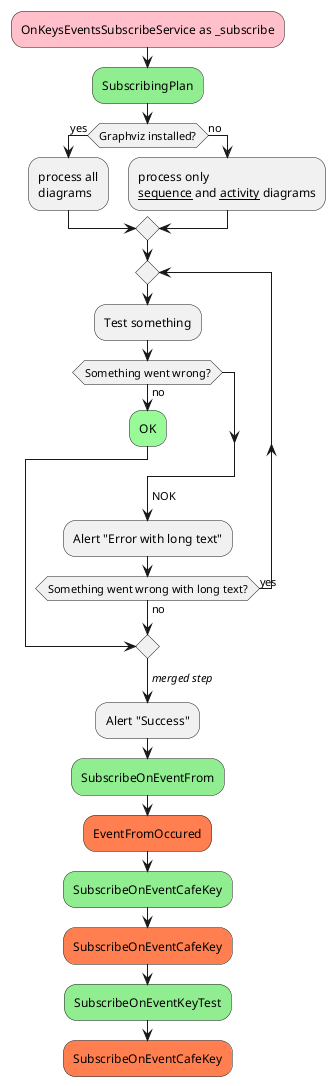 @startuml

#pink:OnKeysEventsSubscribeService as _subscribe;
#lightgreen:SubscribingPlan;

if (Graphviz installed?) then (yes)
  :process all\ndiagrams;
else (no)
  :process only
  __sequence__ and __activity__ diagrams;
endif

repeat
  :Test something;
    if (Something went wrong?) then (no)
      #palegreen:OK;
      break
    endif
    ->NOK;
    :Alert "Error with long text";
repeat while (Something went wrong with long text?) is (yes) not (no)
->//merged step//;
:Alert "Success";

#lightgreen:SubscribeOnEventFrom;
#coral:EventFromOccured;
#lightgreen:SubscribeOnEventСafeKey;
#coral:SubscribeOnEventСafeKey;
#lightgreen:SubscribeOnEventKeyTest;
#coral:SubscribeOnEventСafeKey;

@enduml


